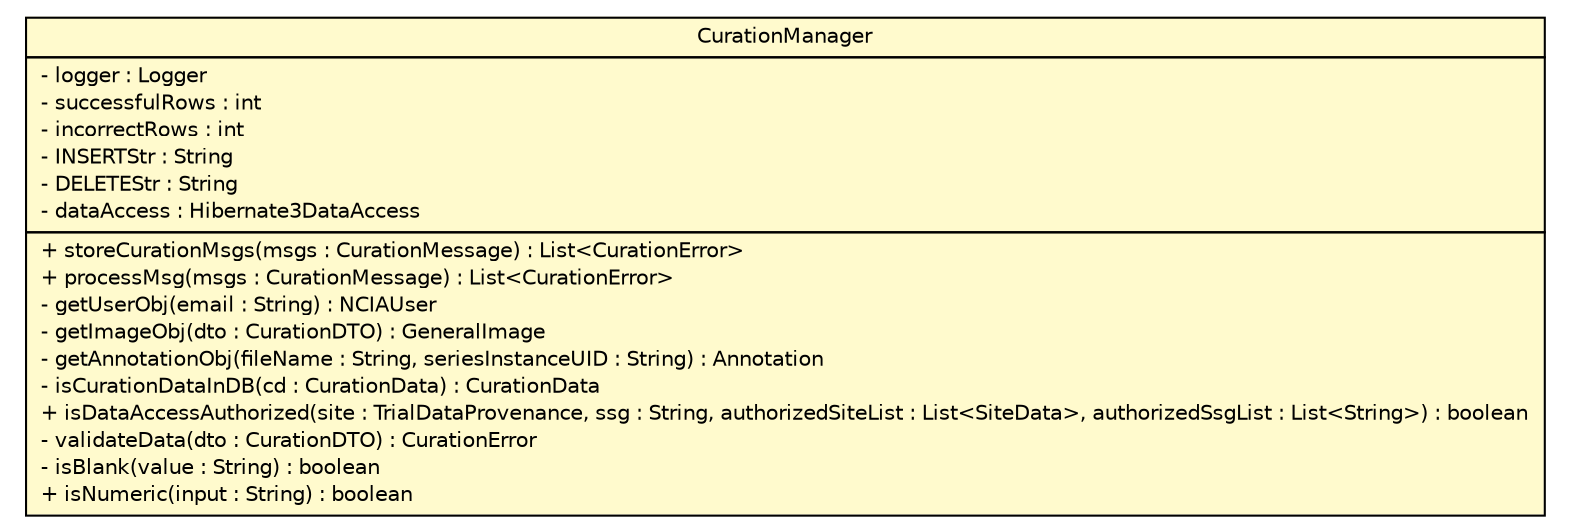 #!/usr/local/bin/dot
#
# Class diagram 
# Generated by UmlGraph version 4.8 (http://www.spinellis.gr/sw/umlgraph)
#

digraph G {
	edge [fontname="Helvetica",fontsize=10,labelfontname="Helvetica",labelfontsize=10];
	node [fontname="Helvetica",fontsize=10,shape=plaintext];
	// gov.nih.nci.ncia.curation.CurationManager
	c21305 [label=<<table border="0" cellborder="1" cellspacing="0" cellpadding="2" port="p" bgcolor="lemonChiffon" href="./CurationManager.html">
		<tr><td><table border="0" cellspacing="0" cellpadding="1">
			<tr><td> CurationManager </td></tr>
		</table></td></tr>
		<tr><td><table border="0" cellspacing="0" cellpadding="1">
			<tr><td align="left"> - logger : Logger </td></tr>
			<tr><td align="left"> - successfulRows : int </td></tr>
			<tr><td align="left"> - incorrectRows : int </td></tr>
			<tr><td align="left"> - INSERTStr : String </td></tr>
			<tr><td align="left"> - DELETEStr : String </td></tr>
			<tr><td align="left"> - dataAccess : Hibernate3DataAccess </td></tr>
		</table></td></tr>
		<tr><td><table border="0" cellspacing="0" cellpadding="1">
			<tr><td align="left"> + storeCurationMsgs(msgs : CurationMessage) : List&lt;CurationError&gt; </td></tr>
			<tr><td align="left"> + processMsg(msgs : CurationMessage) : List&lt;CurationError&gt; </td></tr>
			<tr><td align="left"> - getUserObj(email : String) : NCIAUser </td></tr>
			<tr><td align="left"> - getImageObj(dto : CurationDTO) : GeneralImage </td></tr>
			<tr><td align="left"> - getAnnotationObj(fileName : String, seriesInstanceUID : String) : Annotation </td></tr>
			<tr><td align="left"> - isCurationDataInDB(cd : CurationData) : CurationData </td></tr>
			<tr><td align="left"> + isDataAccessAuthorized(site : TrialDataProvenance, ssg : String, authorizedSiteList : List&lt;SiteData&gt;, authorizedSsgList : List&lt;String&gt;) : boolean </td></tr>
			<tr><td align="left"> - validateData(dto : CurationDTO) : CurationError </td></tr>
			<tr><td align="left"> - isBlank(value : String) : boolean </td></tr>
			<tr><td align="left"> + isNumeric(input : String) : boolean </td></tr>
		</table></td></tr>
		</table>>, fontname="Helvetica", fontcolor="black", fontsize=10.0];
}


